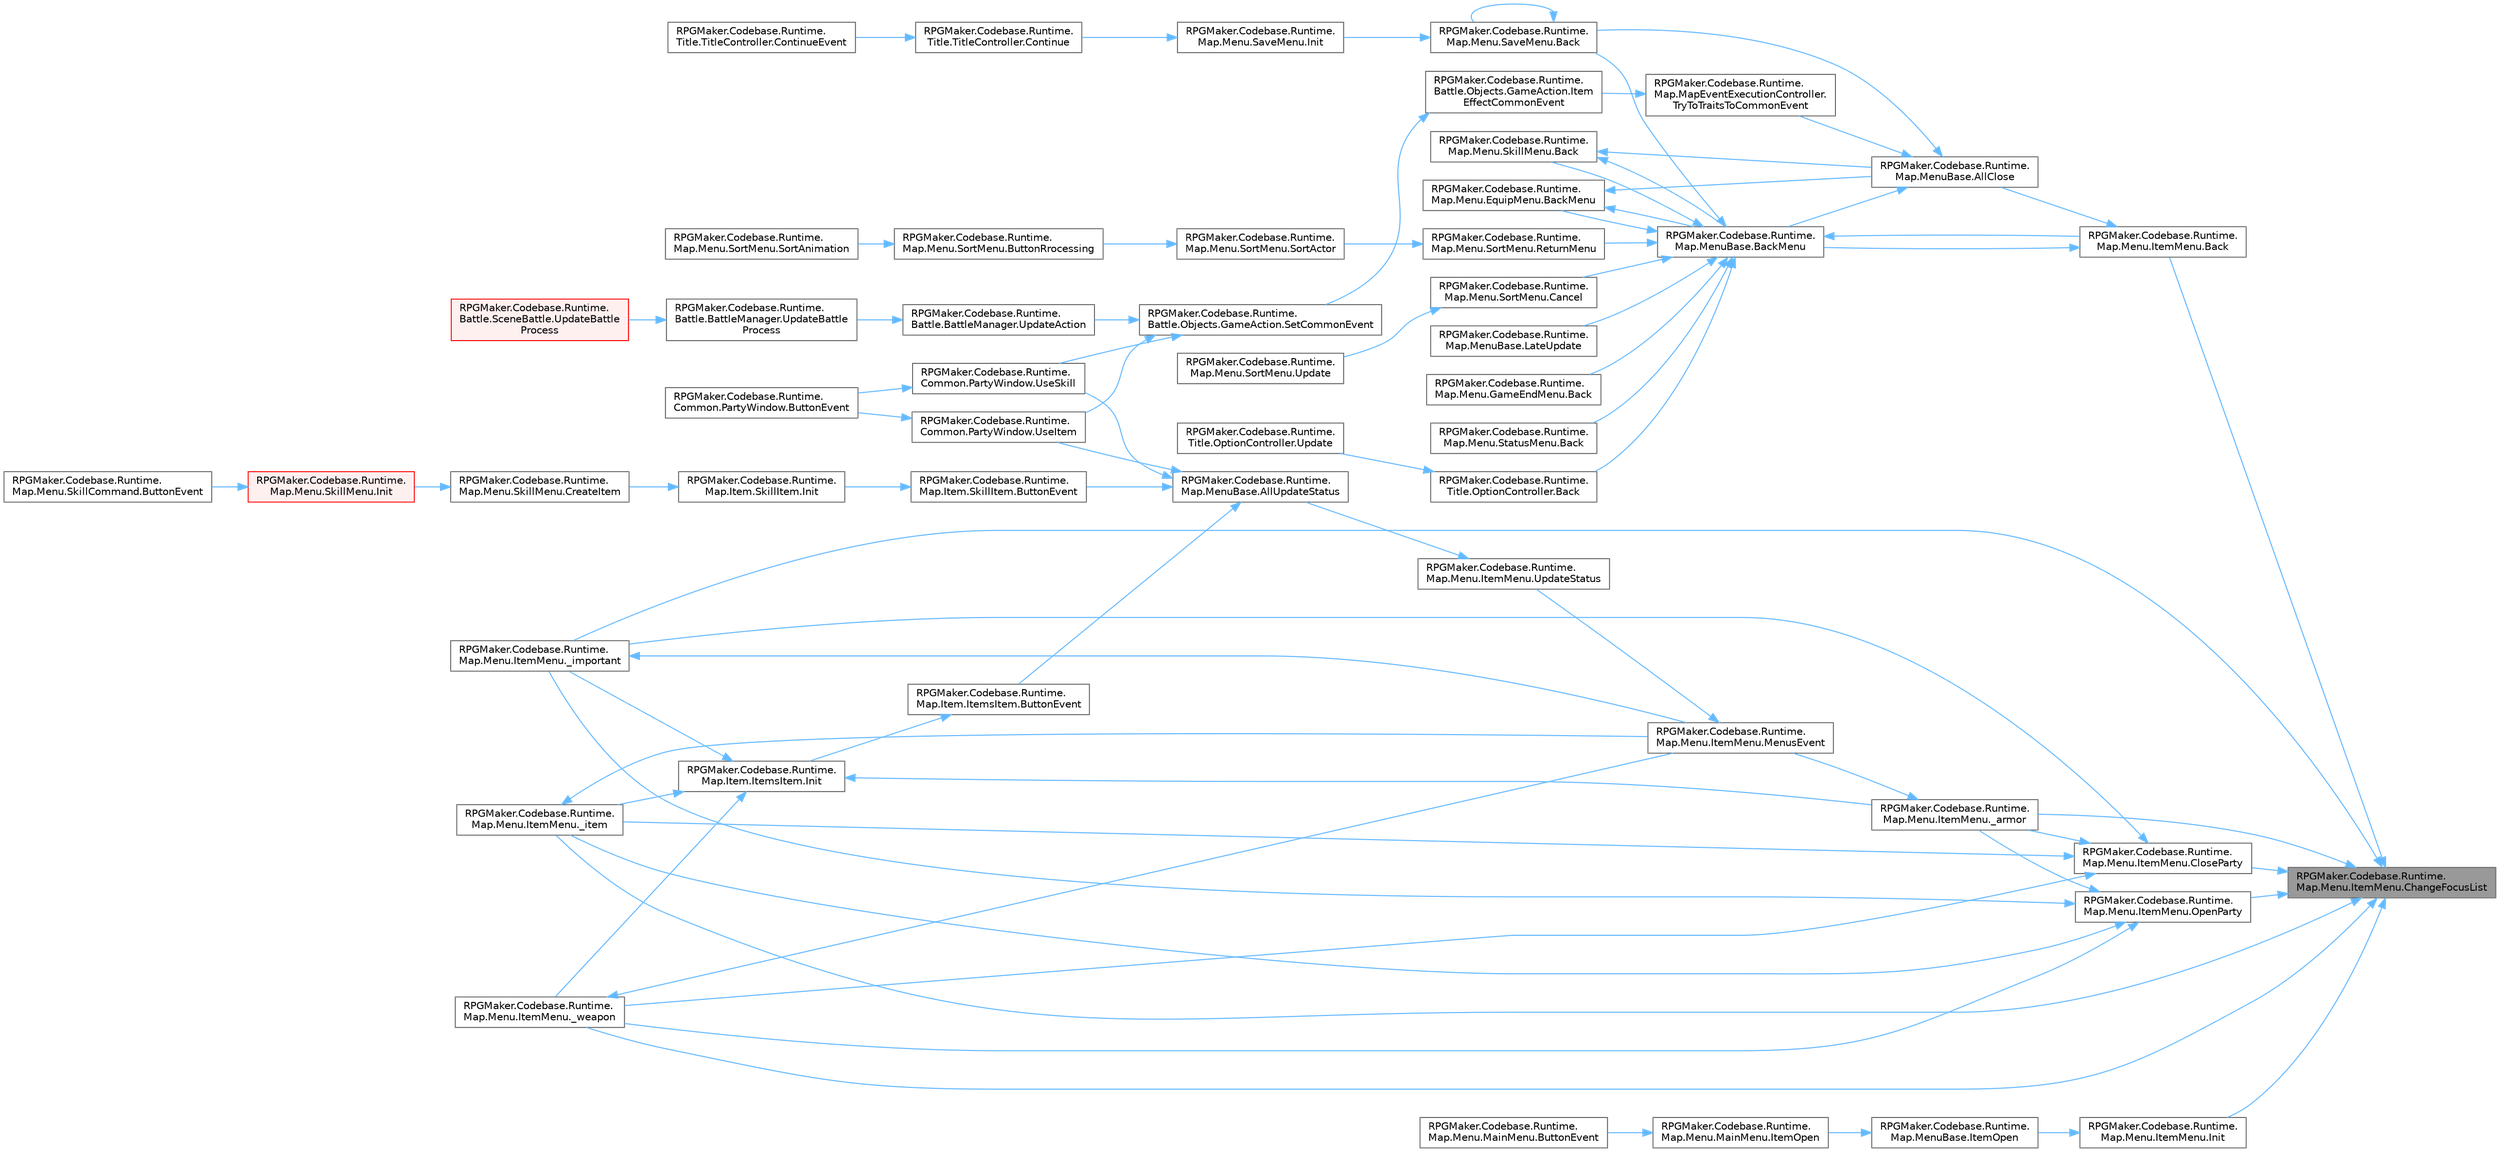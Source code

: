 digraph "RPGMaker.Codebase.Runtime.Map.Menu.ItemMenu.ChangeFocusList"
{
 // LATEX_PDF_SIZE
  bgcolor="transparent";
  edge [fontname=Helvetica,fontsize=10,labelfontname=Helvetica,labelfontsize=10];
  node [fontname=Helvetica,fontsize=10,shape=box,height=0.2,width=0.4];
  rankdir="RL";
  Node1 [id="Node000001",label="RPGMaker.Codebase.Runtime.\lMap.Menu.ItemMenu.ChangeFocusList",height=0.2,width=0.4,color="gray40", fillcolor="grey60", style="filled", fontcolor="black",tooltip="😁 リストのフォーカス位置を変更する"];
  Node1 -> Node2 [id="edge1_Node000001_Node000002",dir="back",color="steelblue1",style="solid",tooltip=" "];
  Node2 [id="Node000002",label="RPGMaker.Codebase.Runtime.\lMap.Menu.ItemMenu._armor",height=0.2,width=0.4,color="grey40", fillcolor="white", style="filled",URL="$d3/d77/class_r_p_g_maker_1_1_codebase_1_1_runtime_1_1_map_1_1_menu_1_1_item_menu.html#aff238633028df440abfb1a991b86e6f2",tooltip="😁 防具表示"];
  Node2 -> Node3 [id="edge2_Node000002_Node000003",dir="back",color="steelblue1",style="solid",tooltip=" "];
  Node3 [id="Node000003",label="RPGMaker.Codebase.Runtime.\lMap.Menu.ItemMenu.MenusEvent",height=0.2,width=0.4,color="grey40", fillcolor="white", style="filled",URL="$d3/d77/class_r_p_g_maker_1_1_codebase_1_1_runtime_1_1_map_1_1_menu_1_1_item_menu.html#a45d1a5b4c5238aa36cba4715e316823b",tooltip="😁 上の項目による表示切替"];
  Node3 -> Node4 [id="edge3_Node000003_Node000004",dir="back",color="steelblue1",style="solid",tooltip=" "];
  Node4 [id="Node000004",label="RPGMaker.Codebase.Runtime.\lMap.Menu.ItemMenu.UpdateStatus",height=0.2,width=0.4,color="grey40", fillcolor="white", style="filled",URL="$d3/d77/class_r_p_g_maker_1_1_codebase_1_1_runtime_1_1_map_1_1_menu_1_1_item_menu.html#af7c0629ec51c71f78b3b40f46ec527ad",tooltip="😁 表示更新"];
  Node4 -> Node5 [id="edge4_Node000004_Node000005",dir="back",color="steelblue1",style="solid",tooltip=" "];
  Node5 [id="Node000005",label="RPGMaker.Codebase.Runtime.\lMap.MenuBase.AllUpdateStatus",height=0.2,width=0.4,color="grey40", fillcolor="white", style="filled",URL="$d4/d87/class_r_p_g_maker_1_1_codebase_1_1_runtime_1_1_map_1_1_menu_base.html#a768373aff611f37facd7f92da06a07fc",tooltip="😁 各メニューのステータス表示を更新する"];
  Node5 -> Node6 [id="edge5_Node000005_Node000006",dir="back",color="steelblue1",style="solid",tooltip=" "];
  Node6 [id="Node000006",label="RPGMaker.Codebase.Runtime.\lMap.Item.ItemsItem.ButtonEvent",height=0.2,width=0.4,color="grey40", fillcolor="white", style="filled",URL="$d5/d49/class_r_p_g_maker_1_1_codebase_1_1_runtime_1_1_map_1_1_item_1_1_items_item.html#a57804f17a06a69a3b5487c58a9e02816",tooltip="😁 アイテムを使用する"];
  Node6 -> Node7 [id="edge6_Node000006_Node000007",dir="back",color="steelblue1",style="solid",tooltip=" "];
  Node7 [id="Node000007",label="RPGMaker.Codebase.Runtime.\lMap.Item.ItemsItem.Init",height=0.2,width=0.4,color="grey40", fillcolor="white", style="filled",URL="$d5/d49/class_r_p_g_maker_1_1_codebase_1_1_runtime_1_1_map_1_1_item_1_1_items_item.html#a9987705b080bb5b2c1152a97ecdda293",tooltip="😁 初期化処理"];
  Node7 -> Node2 [id="edge7_Node000007_Node000002",dir="back",color="steelblue1",style="solid",tooltip=" "];
  Node7 -> Node8 [id="edge8_Node000007_Node000008",dir="back",color="steelblue1",style="solid",tooltip=" "];
  Node8 [id="Node000008",label="RPGMaker.Codebase.Runtime.\lMap.Menu.ItemMenu._important",height=0.2,width=0.4,color="grey40", fillcolor="white", style="filled",URL="$d3/d77/class_r_p_g_maker_1_1_codebase_1_1_runtime_1_1_map_1_1_menu_1_1_item_menu.html#a04113fc193f89ab83b282536640cae76",tooltip="😁 大事なものの表示"];
  Node8 -> Node3 [id="edge9_Node000008_Node000003",dir="back",color="steelblue1",style="solid",tooltip=" "];
  Node7 -> Node9 [id="edge10_Node000007_Node000009",dir="back",color="steelblue1",style="solid",tooltip=" "];
  Node9 [id="Node000009",label="RPGMaker.Codebase.Runtime.\lMap.Menu.ItemMenu._item",height=0.2,width=0.4,color="grey40", fillcolor="white", style="filled",URL="$d3/d77/class_r_p_g_maker_1_1_codebase_1_1_runtime_1_1_map_1_1_menu_1_1_item_menu.html#a17b566494770811d68003b4fe0c3ceb0",tooltip="😁 アイテム表示"];
  Node9 -> Node3 [id="edge11_Node000009_Node000003",dir="back",color="steelblue1",style="solid",tooltip=" "];
  Node7 -> Node10 [id="edge12_Node000007_Node000010",dir="back",color="steelblue1",style="solid",tooltip=" "];
  Node10 [id="Node000010",label="RPGMaker.Codebase.Runtime.\lMap.Menu.ItemMenu._weapon",height=0.2,width=0.4,color="grey40", fillcolor="white", style="filled",URL="$d3/d77/class_r_p_g_maker_1_1_codebase_1_1_runtime_1_1_map_1_1_menu_1_1_item_menu.html#a6fe655baf5a5f0fb7cfd933d5372d87d",tooltip="😁 武器表示"];
  Node10 -> Node3 [id="edge13_Node000010_Node000003",dir="back",color="steelblue1",style="solid",tooltip=" "];
  Node5 -> Node11 [id="edge14_Node000005_Node000011",dir="back",color="steelblue1",style="solid",tooltip=" "];
  Node11 [id="Node000011",label="RPGMaker.Codebase.Runtime.\lMap.Item.SkillItem.ButtonEvent",height=0.2,width=0.4,color="grey40", fillcolor="white", style="filled",URL="$d0/d4d/class_r_p_g_maker_1_1_codebase_1_1_runtime_1_1_map_1_1_item_1_1_skill_item.html#a4b4dcfc04d0a4bb83639515d84f45c06",tooltip="😁 スキル選択時処理"];
  Node11 -> Node12 [id="edge15_Node000011_Node000012",dir="back",color="steelblue1",style="solid",tooltip=" "];
  Node12 [id="Node000012",label="RPGMaker.Codebase.Runtime.\lMap.Item.SkillItem.Init",height=0.2,width=0.4,color="grey40", fillcolor="white", style="filled",URL="$d0/d4d/class_r_p_g_maker_1_1_codebase_1_1_runtime_1_1_map_1_1_item_1_1_skill_item.html#a67105a5534fe839473b8da87d9b5cdb3",tooltip="😁 初期化処理"];
  Node12 -> Node13 [id="edge16_Node000012_Node000013",dir="back",color="steelblue1",style="solid",tooltip=" "];
  Node13 [id="Node000013",label="RPGMaker.Codebase.Runtime.\lMap.Menu.SkillMenu.CreateItem",height=0.2,width=0.4,color="grey40", fillcolor="white", style="filled",URL="$db/d40/class_r_p_g_maker_1_1_codebase_1_1_runtime_1_1_map_1_1_menu_1_1_skill_menu.html#ab9c01ed665de683f0ed12dc13ed39836",tooltip="😁 スキルボタン作成処理"];
  Node13 -> Node14 [id="edge17_Node000013_Node000014",dir="back",color="steelblue1",style="solid",tooltip=" "];
  Node14 [id="Node000014",label="RPGMaker.Codebase.Runtime.\lMap.Menu.SkillMenu.Init",height=0.2,width=0.4,color="red", fillcolor="#FFF0F0", style="filled",URL="$db/d40/class_r_p_g_maker_1_1_codebase_1_1_runtime_1_1_map_1_1_menu_1_1_skill_menu.html#a975d3a099f39f2d6dbade2fcf5a23cb1",tooltip="😁 初期化処理"];
  Node14 -> Node15 [id="edge18_Node000014_Node000015",dir="back",color="steelblue1",style="solid",tooltip=" "];
  Node15 [id="Node000015",label="RPGMaker.Codebase.Runtime.\lMap.Menu.SkillCommand.ButtonEvent",height=0.2,width=0.4,color="grey40", fillcolor="white", style="filled",URL="$dd/d31/class_r_p_g_maker_1_1_codebase_1_1_runtime_1_1_map_1_1_menu_1_1_skill_command.html#a5fb4293adb072da248f4deaf14057a09",tooltip="😁 ボタンのイベント入力"];
  Node5 -> Node20 [id="edge19_Node000005_Node000020",dir="back",color="steelblue1",style="solid",tooltip=" "];
  Node20 [id="Node000020",label="RPGMaker.Codebase.Runtime.\lCommon.PartyWindow.UseItem",height=0.2,width=0.4,color="grey40", fillcolor="white", style="filled",URL="$d6/d78/class_r_p_g_maker_1_1_codebase_1_1_runtime_1_1_common_1_1_party_window.html#a07ca3254629cf1e5b23eb5f99440448a",tooltip="😁 アイテム使え"];
  Node20 -> Node21 [id="edge20_Node000020_Node000021",dir="back",color="steelblue1",style="solid",tooltip=" "];
  Node21 [id="Node000021",label="RPGMaker.Codebase.Runtime.\lCommon.PartyWindow.ButtonEvent",height=0.2,width=0.4,color="grey40", fillcolor="white", style="filled",URL="$d6/d78/class_r_p_g_maker_1_1_codebase_1_1_runtime_1_1_common_1_1_party_window.html#aebabafbd7691c547f03f640b87cb4e6b",tooltip="😁 ボタン・イベント"];
  Node5 -> Node22 [id="edge21_Node000005_Node000022",dir="back",color="steelblue1",style="solid",tooltip=" "];
  Node22 [id="Node000022",label="RPGMaker.Codebase.Runtime.\lCommon.PartyWindow.UseSkill",height=0.2,width=0.4,color="grey40", fillcolor="white", style="filled",URL="$d6/d78/class_r_p_g_maker_1_1_codebase_1_1_runtime_1_1_common_1_1_party_window.html#a81d2268540bc389c7fd9e6719d7584c1",tooltip="😁 スキル使用処理"];
  Node22 -> Node21 [id="edge22_Node000022_Node000021",dir="back",color="steelblue1",style="solid",tooltip=" "];
  Node1 -> Node8 [id="edge23_Node000001_Node000008",dir="back",color="steelblue1",style="solid",tooltip=" "];
  Node1 -> Node9 [id="edge24_Node000001_Node000009",dir="back",color="steelblue1",style="solid",tooltip=" "];
  Node1 -> Node10 [id="edge25_Node000001_Node000010",dir="back",color="steelblue1",style="solid",tooltip=" "];
  Node1 -> Node23 [id="edge26_Node000001_Node000023",dir="back",color="steelblue1",style="solid",tooltip=" "];
  Node23 [id="Node000023",label="RPGMaker.Codebase.Runtime.\lMap.Menu.ItemMenu.Back",height=0.2,width=0.4,color="grey40", fillcolor="white", style="filled",URL="$d3/d77/class_r_p_g_maker_1_1_codebase_1_1_runtime_1_1_map_1_1_menu_1_1_item_menu.html#aecedbab1a1aef471318c99fc217a2849",tooltip="😁 戻る処理"];
  Node23 -> Node24 [id="edge27_Node000023_Node000024",dir="back",color="steelblue1",style="solid",tooltip=" "];
  Node24 [id="Node000024",label="RPGMaker.Codebase.Runtime.\lMap.MenuBase.AllClose",height=0.2,width=0.4,color="grey40", fillcolor="white", style="filled",URL="$d4/d87/class_r_p_g_maker_1_1_codebase_1_1_runtime_1_1_map_1_1_menu_base.html#a06f193d8cc6ab88f3eaa740f98d48204",tooltip="😁 メニューを全て閉じる"];
  Node24 -> Node25 [id="edge28_Node000024_Node000025",dir="back",color="steelblue1",style="solid",tooltip=" "];
  Node25 [id="Node000025",label="RPGMaker.Codebase.Runtime.\lMap.Menu.SaveMenu.Back",height=0.2,width=0.4,color="grey40", fillcolor="white", style="filled",URL="$dc/dd1/class_r_p_g_maker_1_1_codebase_1_1_runtime_1_1_map_1_1_menu_1_1_save_menu.html#a1962552cdeef232f3edeac24163415db",tooltip="😁 戻る"];
  Node25 -> Node25 [id="edge29_Node000025_Node000025",dir="back",color="steelblue1",style="solid",tooltip=" "];
  Node25 -> Node26 [id="edge30_Node000025_Node000026",dir="back",color="steelblue1",style="solid",tooltip=" "];
  Node26 [id="Node000026",label="RPGMaker.Codebase.Runtime.\lMap.Menu.SaveMenu.Init",height=0.2,width=0.4,color="grey40", fillcolor="white", style="filled",URL="$dc/dd1/class_r_p_g_maker_1_1_codebase_1_1_runtime_1_1_map_1_1_menu_1_1_save_menu.html#a2750d05aca07b04211daaa900c164d58",tooltip="😁 初期化"];
  Node26 -> Node27 [id="edge31_Node000026_Node000027",dir="back",color="steelblue1",style="solid",tooltip=" "];
  Node27 [id="Node000027",label="RPGMaker.Codebase.Runtime.\lTitle.TitleController.Continue",height=0.2,width=0.4,color="grey40", fillcolor="white", style="filled",URL="$df/d94/class_r_p_g_maker_1_1_codebase_1_1_runtime_1_1_title_1_1_title_controller.html#a718c7dc01963e22713b0af685e67e28d",tooltip="😁 セーブ画面を開く。ロード可能なセーブデータが無い場合はブザーを鳴らす。"];
  Node27 -> Node28 [id="edge32_Node000027_Node000028",dir="back",color="steelblue1",style="solid",tooltip=" "];
  Node28 [id="Node000028",label="RPGMaker.Codebase.Runtime.\lTitle.TitleController.ContinueEvent",height=0.2,width=0.4,color="grey40", fillcolor="white", style="filled",URL="$df/d94/class_r_p_g_maker_1_1_codebase_1_1_runtime_1_1_title_1_1_title_controller.html#a888d1cf5956bfdc0564890efcbdb0929",tooltip="😁 コンテニュー"];
  Node24 -> Node29 [id="edge33_Node000024_Node000029",dir="back",color="steelblue1",style="solid",tooltip=" "];
  Node29 [id="Node000029",label="RPGMaker.Codebase.Runtime.\lMap.MenuBase.BackMenu",height=0.2,width=0.4,color="grey40", fillcolor="white", style="filled",URL="$d4/d87/class_r_p_g_maker_1_1_codebase_1_1_runtime_1_1_map_1_1_menu_base.html#a75d4c40d6674b4574d843d94b935e33c",tooltip="😁 各メニューの戻る操作を行う"];
  Node29 -> Node30 [id="edge34_Node000029_Node000030",dir="back",color="steelblue1",style="solid",tooltip=" "];
  Node30 [id="Node000030",label="RPGMaker.Codebase.Runtime.\lMap.Menu.GameEndMenu.Back",height=0.2,width=0.4,color="grey40", fillcolor="white", style="filled",URL="$d3/d25/class_r_p_g_maker_1_1_codebase_1_1_runtime_1_1_map_1_1_menu_1_1_game_end_menu.html#a0d1f3a098121ddb63b9b8fcb3dadc7ab",tooltip="😁 戻る"];
  Node29 -> Node23 [id="edge35_Node000029_Node000023",dir="back",color="steelblue1",style="solid",tooltip=" "];
  Node29 -> Node25 [id="edge36_Node000029_Node000025",dir="back",color="steelblue1",style="solid",tooltip=" "];
  Node29 -> Node31 [id="edge37_Node000029_Node000031",dir="back",color="steelblue1",style="solid",tooltip=" "];
  Node31 [id="Node000031",label="RPGMaker.Codebase.Runtime.\lMap.Menu.SkillMenu.Back",height=0.2,width=0.4,color="grey40", fillcolor="white", style="filled",URL="$db/d40/class_r_p_g_maker_1_1_codebase_1_1_runtime_1_1_map_1_1_menu_1_1_skill_menu.html#a8aab5055cccf673866deeaa1d0d414e1",tooltip="😁 戻る操作"];
  Node31 -> Node24 [id="edge38_Node000031_Node000024",dir="back",color="steelblue1",style="solid",tooltip=" "];
  Node31 -> Node29 [id="edge39_Node000031_Node000029",dir="back",color="steelblue1",style="solid",tooltip=" "];
  Node29 -> Node32 [id="edge40_Node000029_Node000032",dir="back",color="steelblue1",style="solid",tooltip=" "];
  Node32 [id="Node000032",label="RPGMaker.Codebase.Runtime.\lMap.Menu.StatusMenu.Back",height=0.2,width=0.4,color="grey40", fillcolor="white", style="filled",URL="$d9/d44/class_r_p_g_maker_1_1_codebase_1_1_runtime_1_1_map_1_1_menu_1_1_status_menu.html#a6d883b18a7fc16657d41fa5f541fbf32",tooltip="😁 戻る"];
  Node29 -> Node33 [id="edge41_Node000029_Node000033",dir="back",color="steelblue1",style="solid",tooltip=" "];
  Node33 [id="Node000033",label="RPGMaker.Codebase.Runtime.\lTitle.OptionController.Back",height=0.2,width=0.4,color="grey40", fillcolor="white", style="filled",URL="$d4/d14/class_r_p_g_maker_1_1_codebase_1_1_runtime_1_1_title_1_1_option_controller.html#af7ea8e4de87f5483700bd4a1239a5717",tooltip="😁 戻る処理"];
  Node33 -> Node34 [id="edge42_Node000033_Node000034",dir="back",color="steelblue1",style="solid",tooltip=" "];
  Node34 [id="Node000034",label="RPGMaker.Codebase.Runtime.\lTitle.OptionController.Update",height=0.2,width=0.4,color="grey40", fillcolor="white", style="filled",URL="$d4/d14/class_r_p_g_maker_1_1_codebase_1_1_runtime_1_1_title_1_1_option_controller.html#aa38f244bb3755f07025b41827f2e26df",tooltip="😁 更新"];
  Node29 -> Node35 [id="edge43_Node000029_Node000035",dir="back",color="steelblue1",style="solid",tooltip=" "];
  Node35 [id="Node000035",label="RPGMaker.Codebase.Runtime.\lMap.Menu.EquipMenu.BackMenu",height=0.2,width=0.4,color="grey40", fillcolor="white", style="filled",URL="$db/d72/class_r_p_g_maker_1_1_codebase_1_1_runtime_1_1_map_1_1_menu_1_1_equip_menu.html#ac19804e5b74b2636ff3f6b59d5fc0c8f",tooltip="😁 戻る処理"];
  Node35 -> Node24 [id="edge44_Node000035_Node000024",dir="back",color="steelblue1",style="solid",tooltip=" "];
  Node35 -> Node29 [id="edge45_Node000035_Node000029",dir="back",color="steelblue1",style="solid",tooltip=" "];
  Node29 -> Node36 [id="edge46_Node000029_Node000036",dir="back",color="steelblue1",style="solid",tooltip=" "];
  Node36 [id="Node000036",label="RPGMaker.Codebase.Runtime.\lMap.Menu.SortMenu.Cancel",height=0.2,width=0.4,color="grey40", fillcolor="white", style="filled",URL="$d0/d73/class_r_p_g_maker_1_1_codebase_1_1_runtime_1_1_map_1_1_menu_1_1_sort_menu.html#a6031d2e52e2069c2256a8eb786a41b71",tooltip="😁 キャンセル"];
  Node36 -> Node37 [id="edge47_Node000036_Node000037",dir="back",color="steelblue1",style="solid",tooltip=" "];
  Node37 [id="Node000037",label="RPGMaker.Codebase.Runtime.\lMap.Menu.SortMenu.Update",height=0.2,width=0.4,color="grey40", fillcolor="white", style="filled",URL="$d0/d73/class_r_p_g_maker_1_1_codebase_1_1_runtime_1_1_map_1_1_menu_1_1_sort_menu.html#af0b618853cdcfb1cc36c61b2c9c2e21f",tooltip="😁 更新"];
  Node29 -> Node38 [id="edge48_Node000029_Node000038",dir="back",color="steelblue1",style="solid",tooltip=" "];
  Node38 [id="Node000038",label="RPGMaker.Codebase.Runtime.\lMap.MenuBase.LateUpdate",height=0.2,width=0.4,color="grey40", fillcolor="white", style="filled",URL="$d4/d87/class_r_p_g_maker_1_1_codebase_1_1_runtime_1_1_map_1_1_menu_base.html#a20cf76123ea64b387c1344993f99b0ec",tooltip="😁 Update処理"];
  Node29 -> Node39 [id="edge49_Node000029_Node000039",dir="back",color="steelblue1",style="solid",tooltip=" "];
  Node39 [id="Node000039",label="RPGMaker.Codebase.Runtime.\lMap.Menu.SortMenu.ReturnMenu",height=0.2,width=0.4,color="grey40", fillcolor="white", style="filled",URL="$d0/d73/class_r_p_g_maker_1_1_codebase_1_1_runtime_1_1_map_1_1_menu_1_1_sort_menu.html#a2fc5874832915517a434a9b5e2ffc075",tooltip="😁 メニュー戻る"];
  Node39 -> Node40 [id="edge50_Node000039_Node000040",dir="back",color="steelblue1",style="solid",tooltip=" "];
  Node40 [id="Node000040",label="RPGMaker.Codebase.Runtime.\lMap.Menu.SortMenu.SortActor",height=0.2,width=0.4,color="grey40", fillcolor="white", style="filled",URL="$d0/d73/class_r_p_g_maker_1_1_codebase_1_1_runtime_1_1_map_1_1_menu_1_1_sort_menu.html#ac4c0412774aebe82cce6aceaf84414f9",tooltip="😁 役者ソート"];
  Node40 -> Node41 [id="edge51_Node000040_Node000041",dir="back",color="steelblue1",style="solid",tooltip=" "];
  Node41 [id="Node000041",label="RPGMaker.Codebase.Runtime.\lMap.Menu.SortMenu.ButtonRrocessing",height=0.2,width=0.4,color="grey40", fillcolor="white", style="filled",URL="$d0/d73/class_r_p_g_maker_1_1_codebase_1_1_runtime_1_1_map_1_1_menu_1_1_sort_menu.html#a529f27355941505614db3111bc587ced",tooltip="😁 ボタン　「Ｒ」ｒｏｃｅｓｓｉｎｇ"];
  Node41 -> Node42 [id="edge52_Node000041_Node000042",dir="back",color="steelblue1",style="solid",tooltip=" "];
  Node42 [id="Node000042",label="RPGMaker.Codebase.Runtime.\lMap.Menu.SortMenu.SortAnimation",height=0.2,width=0.4,color="grey40", fillcolor="white", style="filled",URL="$d0/d73/class_r_p_g_maker_1_1_codebase_1_1_runtime_1_1_map_1_1_menu_1_1_sort_menu.html#aeb43733379818319e3c10900c4a50502",tooltip="😁 動画ソート"];
  Node24 -> Node43 [id="edge53_Node000024_Node000043",dir="back",color="steelblue1",style="solid",tooltip=" "];
  Node43 [id="Node000043",label="RPGMaker.Codebase.Runtime.\lMap.MapEventExecutionController.\lTryToTraitsToCommonEvent",height=0.2,width=0.4,color="grey40", fillcolor="white", style="filled",URL="$db/d6c/class_r_p_g_maker_1_1_codebase_1_1_runtime_1_1_map_1_1_map_event_execution_controller.html#a2d3d5a99334df4144df89340990fd7d8",tooltip="😁 スキルやアイテムに使用効果でコモンイベントが付与された場合に実行する"];
  Node43 -> Node44 [id="edge54_Node000043_Node000044",dir="back",color="steelblue1",style="solid",tooltip=" "];
  Node44 [id="Node000044",label="RPGMaker.Codebase.Runtime.\lBattle.Objects.GameAction.Item\lEffectCommonEvent",height=0.2,width=0.4,color="grey40", fillcolor="white", style="filled",URL="$db/d00/class_r_p_g_maker_1_1_codebase_1_1_runtime_1_1_battle_1_1_objects_1_1_game_action.html#afd5fe4791ecb39ce9ba7a9829d2e89f1",tooltip="😁 指定対象に[コモンイベント]の[使用効果]を加える"];
  Node44 -> Node45 [id="edge55_Node000044_Node000045",dir="back",color="steelblue1",style="solid",tooltip=" "];
  Node45 [id="Node000045",label="RPGMaker.Codebase.Runtime.\lBattle.Objects.GameAction.SetCommonEvent",height=0.2,width=0.4,color="grey40", fillcolor="white", style="filled",URL="$db/d00/class_r_p_g_maker_1_1_codebase_1_1_runtime_1_1_battle_1_1_objects_1_1_game_action.html#a8586f2f58bcb66360e1b9d7e4572a79f",tooltip="😁 コモンイベントが設定されている場合に、コモンイベントをキューに溜める"];
  Node45 -> Node46 [id="edge56_Node000045_Node000046",dir="back",color="steelblue1",style="solid",tooltip=" "];
  Node46 [id="Node000046",label="RPGMaker.Codebase.Runtime.\lBattle.BattleManager.UpdateAction",height=0.2,width=0.4,color="grey40", fillcolor="white", style="filled",URL="$d3/d0c/class_r_p_g_maker_1_1_codebase_1_1_runtime_1_1_battle_1_1_battle_manager.html#af7129ab117a856eab46ea50ad5054bb7",tooltip="😁 アクションのアップデート"];
  Node46 -> Node47 [id="edge57_Node000046_Node000047",dir="back",color="steelblue1",style="solid",tooltip=" "];
  Node47 [id="Node000047",label="RPGMaker.Codebase.Runtime.\lBattle.BattleManager.UpdateBattle\lProcess",height=0.2,width=0.4,color="grey40", fillcolor="white", style="filled",URL="$d3/d0c/class_r_p_g_maker_1_1_codebase_1_1_runtime_1_1_battle_1_1_battle_manager.html#ab1b1a217800bdf216e587050b9916a08",tooltip="😁 Update処理"];
  Node47 -> Node48 [id="edge58_Node000047_Node000048",dir="back",color="steelblue1",style="solid",tooltip=" "];
  Node48 [id="Node000048",label="RPGMaker.Codebase.Runtime.\lBattle.SceneBattle.UpdateBattle\lProcess",height=0.2,width=0.4,color="red", fillcolor="#FFF0F0", style="filled",URL="$dd/d83/class_r_p_g_maker_1_1_codebase_1_1_runtime_1_1_battle_1_1_scene_battle.html#a1f31a5ebcfb8ed4ad9bb74914a71a113",tooltip="😁 戦闘段階のアップデート"];
  Node45 -> Node20 [id="edge59_Node000045_Node000020",dir="back",color="steelblue1",style="solid",tooltip=" "];
  Node45 -> Node22 [id="edge60_Node000045_Node000022",dir="back",color="steelblue1",style="solid",tooltip=" "];
  Node23 -> Node29 [id="edge61_Node000023_Node000029",dir="back",color="steelblue1",style="solid",tooltip=" "];
  Node1 -> Node52 [id="edge62_Node000001_Node000052",dir="back",color="steelblue1",style="solid",tooltip=" "];
  Node52 [id="Node000052",label="RPGMaker.Codebase.Runtime.\lMap.Menu.ItemMenu.CloseParty",height=0.2,width=0.4,color="grey40", fillcolor="white", style="filled",URL="$d3/d77/class_r_p_g_maker_1_1_codebase_1_1_runtime_1_1_map_1_1_menu_1_1_item_menu.html#aea00bd71f02ec438b9418ee03a566256",tooltip="😁 パーティメンバーの選択画面終了"];
  Node52 -> Node2 [id="edge63_Node000052_Node000002",dir="back",color="steelblue1",style="solid",tooltip=" "];
  Node52 -> Node8 [id="edge64_Node000052_Node000008",dir="back",color="steelblue1",style="solid",tooltip=" "];
  Node52 -> Node9 [id="edge65_Node000052_Node000009",dir="back",color="steelblue1",style="solid",tooltip=" "];
  Node52 -> Node10 [id="edge66_Node000052_Node000010",dir="back",color="steelblue1",style="solid",tooltip=" "];
  Node1 -> Node53 [id="edge67_Node000001_Node000053",dir="back",color="steelblue1",style="solid",tooltip=" "];
  Node53 [id="Node000053",label="RPGMaker.Codebase.Runtime.\lMap.Menu.ItemMenu.Init",height=0.2,width=0.4,color="grey40", fillcolor="white", style="filled",URL="$d3/d77/class_r_p_g_maker_1_1_codebase_1_1_runtime_1_1_map_1_1_menu_1_1_item_menu.html#ac23fd1c86571d3f5bab6e8bf9e1563d2",tooltip="😁 初期化処理"];
  Node53 -> Node54 [id="edge68_Node000053_Node000054",dir="back",color="steelblue1",style="solid",tooltip=" "];
  Node54 [id="Node000054",label="RPGMaker.Codebase.Runtime.\lMap.MenuBase.ItemOpen",height=0.2,width=0.4,color="grey40", fillcolor="white", style="filled",URL="$d4/d87/class_r_p_g_maker_1_1_codebase_1_1_runtime_1_1_map_1_1_menu_base.html#a805066d2f21dfc3cfc1d6555e050b01b",tooltip="😁 アイテムを表示する"];
  Node54 -> Node55 [id="edge69_Node000054_Node000055",dir="back",color="steelblue1",style="solid",tooltip=" "];
  Node55 [id="Node000055",label="RPGMaker.Codebase.Runtime.\lMap.Menu.MainMenu.ItemOpen",height=0.2,width=0.4,color="grey40", fillcolor="white", style="filled",URL="$d7/d96/class_r_p_g_maker_1_1_codebase_1_1_runtime_1_1_map_1_1_menu_1_1_main_menu.html#a44ee15abd4d6e303f019edc8720aa269",tooltip="😁 アイテムWindow表示処理"];
  Node55 -> Node56 [id="edge70_Node000055_Node000056",dir="back",color="steelblue1",style="solid",tooltip=" "];
  Node56 [id="Node000056",label="RPGMaker.Codebase.Runtime.\lMap.Menu.MainMenu.ButtonEvent",height=0.2,width=0.4,color="grey40", fillcolor="white", style="filled",URL="$d7/d96/class_r_p_g_maker_1_1_codebase_1_1_runtime_1_1_map_1_1_menu_1_1_main_menu.html#a469effd652c9d205315e5bab50bc9f17",tooltip="😁 ボタンのイベント入力"];
  Node1 -> Node57 [id="edge71_Node000001_Node000057",dir="back",color="steelblue1",style="solid",tooltip=" "];
  Node57 [id="Node000057",label="RPGMaker.Codebase.Runtime.\lMap.Menu.ItemMenu.OpenParty",height=0.2,width=0.4,color="grey40", fillcolor="white", style="filled",URL="$d3/d77/class_r_p_g_maker_1_1_codebase_1_1_runtime_1_1_map_1_1_menu_1_1_item_menu.html#a1bb67b173691b0c0528baf33744a9066",tooltip="😁 パーティメンバーの選択画面表示"];
  Node57 -> Node2 [id="edge72_Node000057_Node000002",dir="back",color="steelblue1",style="solid",tooltip=" "];
  Node57 -> Node8 [id="edge73_Node000057_Node000008",dir="back",color="steelblue1",style="solid",tooltip=" "];
  Node57 -> Node9 [id="edge74_Node000057_Node000009",dir="back",color="steelblue1",style="solid",tooltip=" "];
  Node57 -> Node10 [id="edge75_Node000057_Node000010",dir="back",color="steelblue1",style="solid",tooltip=" "];
}
